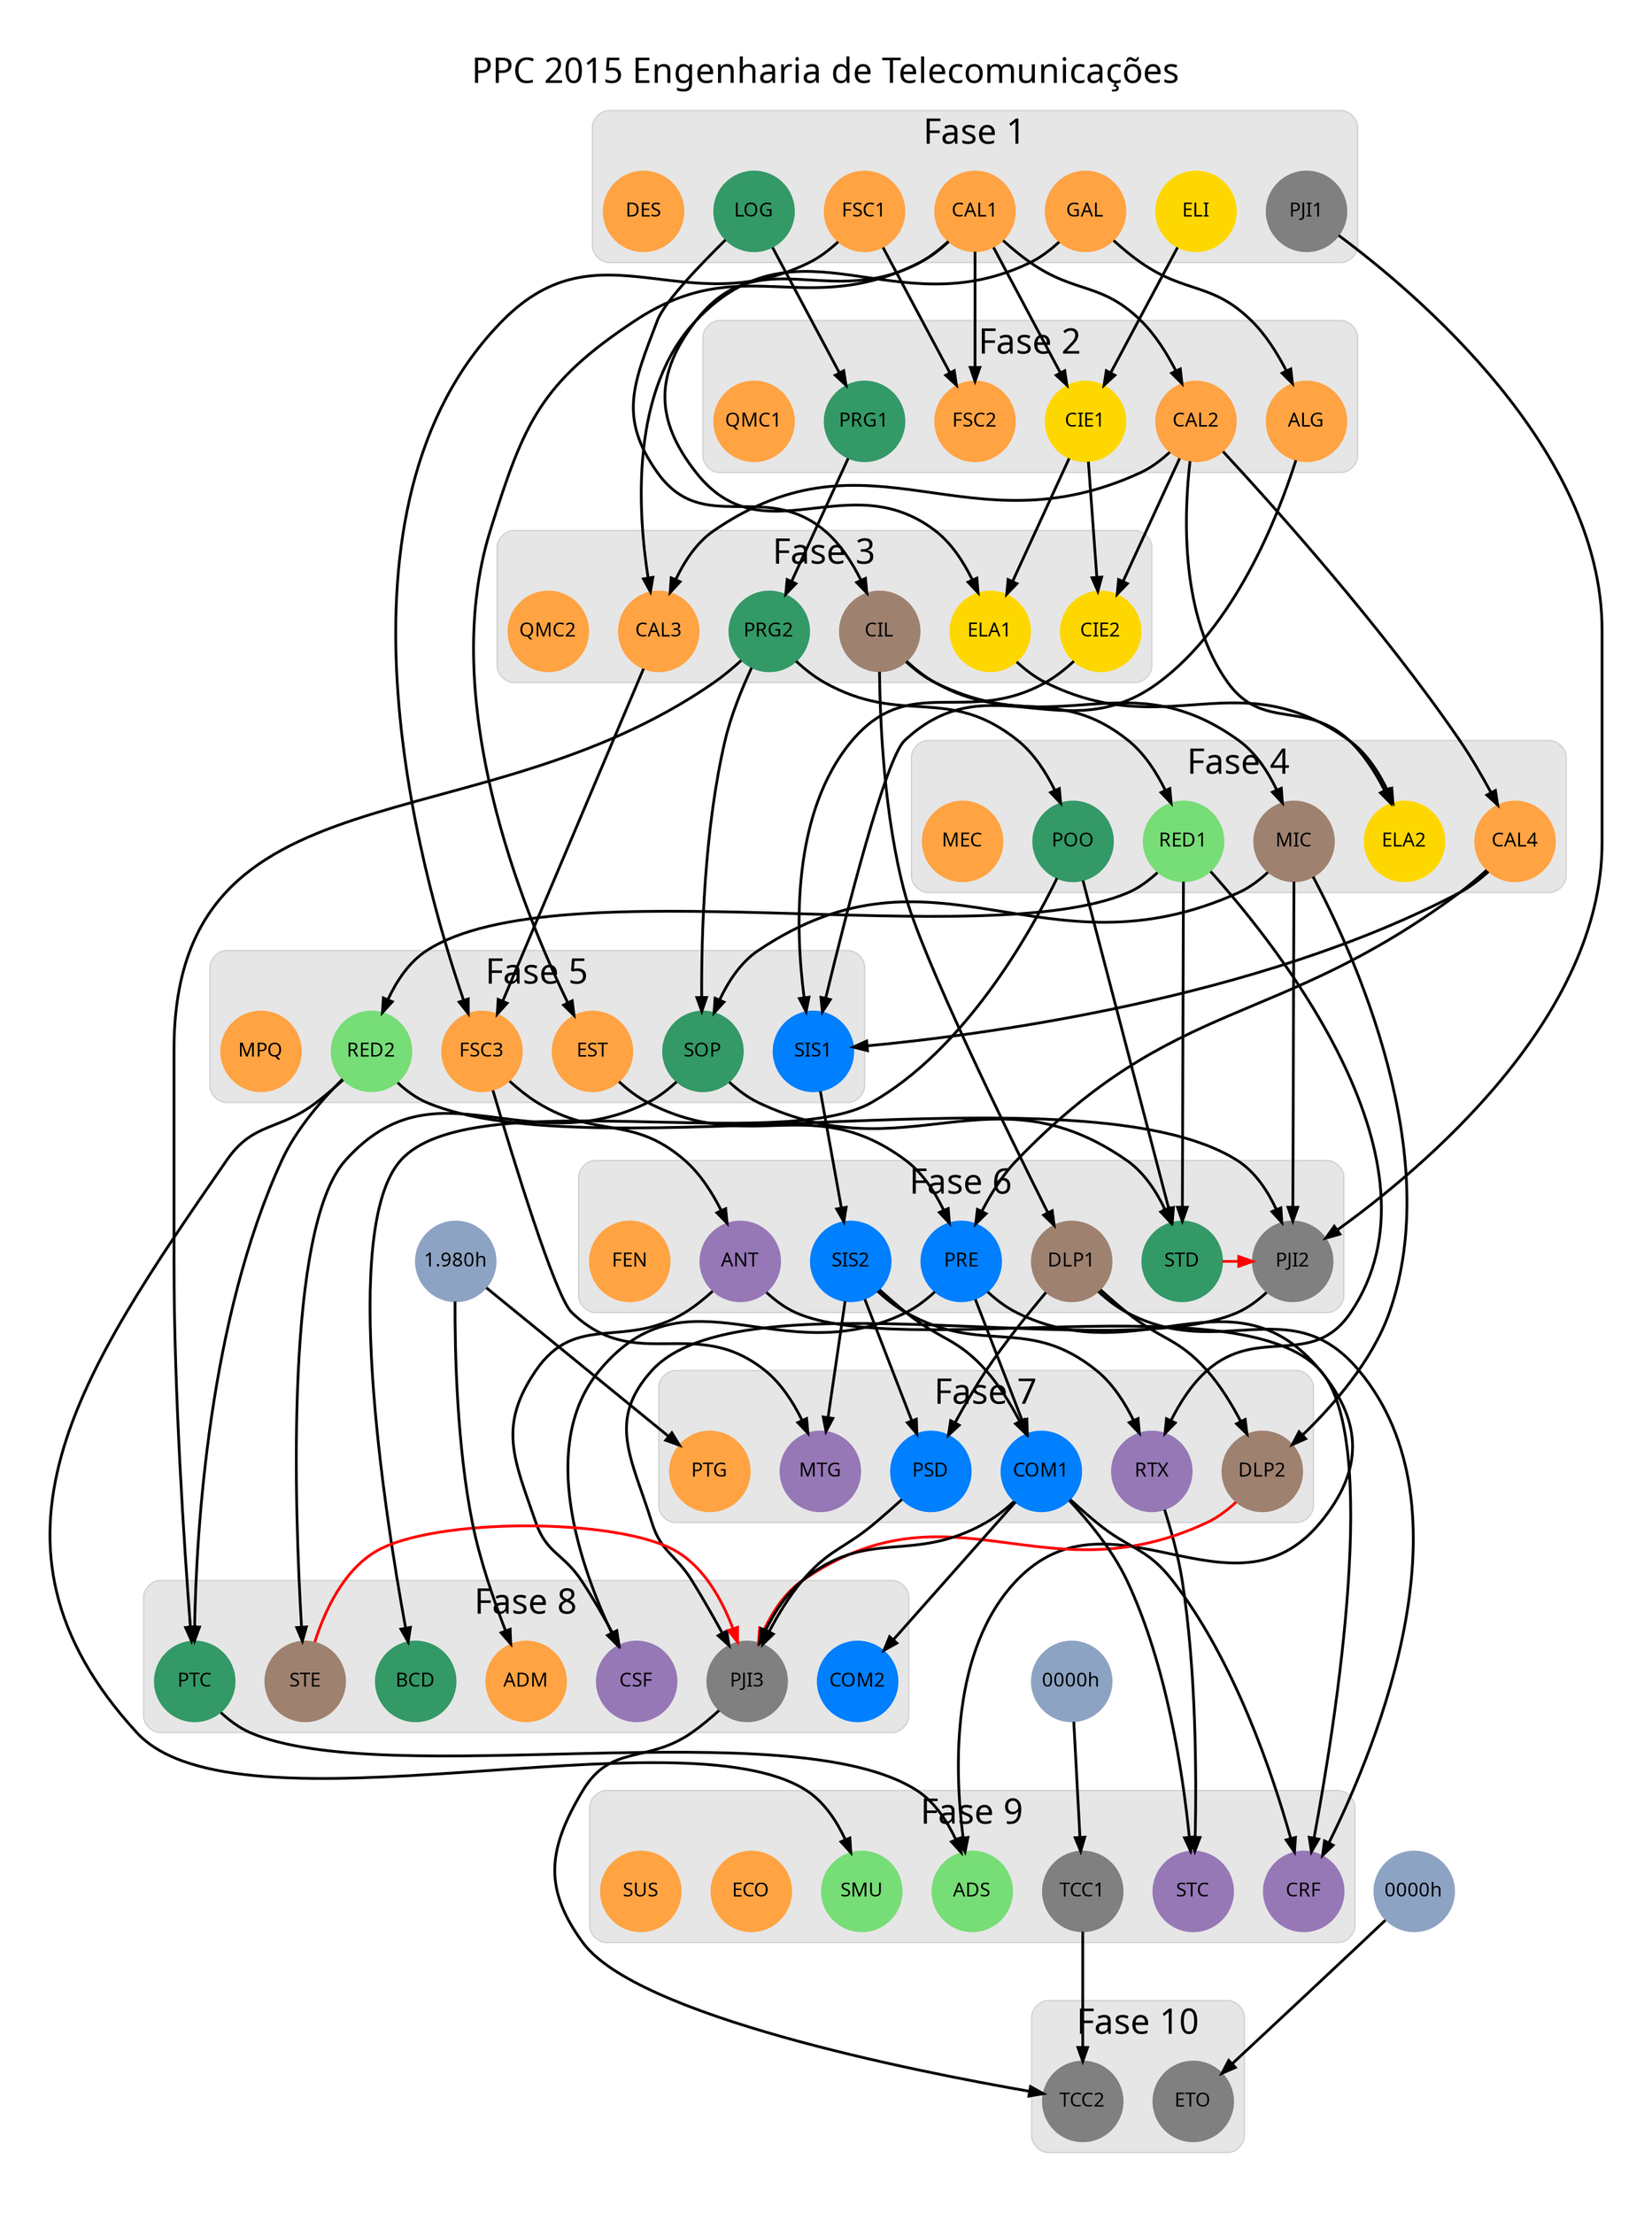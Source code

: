 digraph EngTelecom {
    layout = dot
    label ="PPC 2015 Engenharia de Telecomunicações"
    labelloc = t
    // bgcolor="#2e3e56"
	  pad="0.5" /* add padding round the edge of the graph */
    graph [nodesep=0.3, ranksep=1.3, fontname="helvetica Neue Ultra Light", fontcolor="#000000", fontsize=25]
    node [shape="circle", width=".8", style="filled", labelloc=c, fontname="helvetica Neue Ultra Light bold", fixedsize=true]
    // edge [color="#fcfcfc", penwidth="2", fontname="helvetica Neue Ultra Light"]
    edge [color="#000000", penwidth="2", fontname="helvetica Neue Ultra Light"]

    // Pré-requisitos
    
    // // deixando as disciplinas sem pré-requisito no mesmo nível do grafo
    // // remover esse bloco quando forem colocadas nos subgraph das fases
    // // { 
    // //   rank=same
    //   // laranja
    //   {} -> DES
    //   {} -> ESC
    //   {} -> PTG
    //   {} -> QMC1
    //   {} -> SUS
    //   {} -> CAL1
    //   {} -> GAL

    //   // cinza
    //   {} -> PJI1

    //   // marrrom
    //   {} -> ELD1

    //   // verde escuro
    //   {} -> LOG

    // // }

    // // Eixo laranja



    // fase 2
    {CAL1} -> CAL2
    {CAL1 FSC1} -> FSC2
    {CAL1 ELI} -> CIE1
    {GAL} -> ALG
    {LOG} -> PRG1
    
    // fase 3
    {CAL2 GAL} -> CAL3
    {CIE1 CAL2} -> CIE2
    {CIE1 CAL1} -> ELA1
    {LOG} -> CIL
    {PRG1} -> PRG2

    // fase 4
    {CAL2} -> CAL4
    {CIL} -> RED1
    {ELA1 CAL2} -> ELA2
    {CIL} -> MIC
    {PRG2} -> POO

    // fase 5
    {CAL1} -> EST
    {RED1} -> RED2
    {FSC1 CAL3} -> FSC3
    {PRG2 MIC} -> SOP
    {CAL4 ALG CIE2} -> SIS1

    // fase 6
    {EST CAL4} -> PRE
    {FSC3} -> ANT
    {RED1 POO SOP} -> STD
    {CIL} -> DLP1
    {SIS1} -> SIS2
    {PJI1 RED2 MIC} -> PJI2
    {STD} -> PJI2 [constraint=false,color="#FF0000"]

    // fase 7
    {RED1 SIS2} -> RTX
    {FSC3 SIS2} -> MTG
    {DLP1 MIC} -> DLP2
    {SIS2 DLP1} -> PSD
    {SIS2 PRE} -> COM1

    // fase 8
    {ANT PRE} -> CSF
    {POO} -> BCD
    {SOP} -> STE
    {PRG2 RED2} -> PTC
    {COM1} -> COM2
    {PJI2 PSD COM1} -> PJI3
    {STE DLP2} -> PJI3 [constraint=false,color="#FF0000"]

    // fase 9
    {RED2} -> SMU
    {PTC PRE} -> ADS
    {COM1 RTX} -> STC
    {COM1 DLP1 ANT} -> CRF
    {horasTCC} -> TCC1

    // fase 10
    {horasETO} -> ETO
    {TCC1 PJI3} -> TCC2

    // ADM e PTG
    {horas1980} -> ADM
    {horas1980} -> PTG


    // Fases

    subgraph cluster_fase1 {
      label = "Fase 1"
      style="rounded"
      bgcolor= "#e6e6e6" #"#5b6e8b"
      color = lightgrey

      DES CAL1 FSC1 GAL LOG PJI1 ELI
    }

    subgraph cluster_fase2 {
      label = "Fase 2"
      style="rounded"
      bgcolor="#e6e6e6"
      color = lightgrey

      QMC1 CAL2 FSC2 CIE1 ALG PRG1

    }

    subgraph clusterFase3 {
      label = "Fase 3"
      style="rounded"
      bgcolor="#e6e6e6"
      color = lightgrey

      QMC2 CAL3 CIE2 ELA1 CIL PRG2

    }

    subgraph clusterFase4 {
      label = "Fase 4"
      style="rounded"
      bgcolor="#e6e6e6"
      color=lightgrey

      MEC CAL4 RED1 ELA2 MIC POO 
    
    }

    subgraph cluster_fase5 {
      label = "Fase 5"
      style="rounded"
      bgcolor="#e6e6e6"
      color=lightgrey

      MPQ EST RED2 FSC3 SOP SIS1

    }


    subgraph cluster_fase6 {
      label = "Fase 6"
      style="rounded"
      bgcolor="#e6e6e6"
      color=lightgrey

      FEN PRE ANT STD DLP1 SIS2 PJI2


    }

    subgraph cluster_fase7 {
      label = "Fase 7"
      style="rounded"
      bgcolor="#e6e6e6"
      color=lightgrey

      PTG RTX MTG DLP2 PSD COM1 


    }

    subgraph cluster_fase8 {
      label = "Fase 8"
      style="rounded"
      bgcolor="#e6e6e6"
      color=lightgrey

      ADM CSF PTC BCD STE COM2 PJI3

    }

    subgraph cluster_fase9 {
      label = "Fase 9"
      style="rounded"
      bgcolor="#e6e6e6"
      color=lightgrey

      ECO SUS SMU ADS STC CRF TCC1

    }

    subgraph cluster_fase10 {
      label = "Fase 10"
      style="rounded"
      bgcolor="#e6e6e6"
      color=lightgrey

      TCC2 ETO
    }

    // A expressão regular abaixo serve para substituir as propriedades
    // dos nós, por exemplo, para adicionar a propriedade color

    // find: (\w{3,4}) (\[ch=\d{2,3})
    // replace: $1 $2, color="#FFA343, id=$1

    // propriedades dos nós

    horas1980 [label="1.980h", color="#8da3c3", id="horas1980"] # TODO rever isso para ADM
    horasTCC [label="0000h",  color="#8da3c3", id="horasTCC"] # 70% da CH atual, será preenchido pelo preprocess.gvpr
    horasETO [label="0000h",  color="#8da3c3", id="horasETO"] # 60% da CH atual, será preenchido pelo preprocess.gvpr

    ADM [ch=40, color="#FFA343", id=ADM] 
    ALG [ch=60, color="#FFA343", id=ALG]
    CAL1 [ch=80, color="#FFA343", id=CAL1]
    CAL2 [ch=80, color="#FFA343", id=CAL2]
    CAL3 [ch=80, color="#FFA343", id=CAL3]
    CAL4 [ch=80, color="#FFA343", id=CAL4]
    DES [ch=40, color="#FFA343", id=DES]
    ECO [ch=40, color="#FFA343", id=ECO]
    EST [ch=60, color="#FFA343", id=EST]
    FEN [ch=40, color="#FFA343", id=FEN]
    FSC1 [ch=80, color="#FFA343", id=FSC1]
    FSC2 [ch=80, color="#FFA343", id=FSC2]
    FSC3 [ch=100, color="#FFA343", id=FSC3] 
    GAL [ch=60, color="#FFA343", id=GAL]
    MEC [ch=40, color="#FFA343", id=MEC]
    MPQ [ch=40, color="#FFA343", id=MPQ]
    PTG [ch=40, color="#FFA343", id=PTG] 
    QMC1 [ch=60, color="#FFA343", id=QMC1]
    QMC2 [ch=40, color="#FFA343", id=QMC2]
    SUS [ch=40, color="#FFA343", id=SUS]



    CIE1 [ch=80, color="#FFD700", id=CIE1]
    CIE2 [ch=80, color="#FFD700", id=CIE2]
    ELA1 [ch=80, color="#FFD700", id=ELA1]
    ELA2 [ch=80, color="#FFD700", id=ELA2]
    ELI [ch=80, color="#FFD700", id=ELI]


    COM1 [ch=100, color="#007FFF", id=COM1]
    COM2 [ch=80, color="#007FFF", id=COM2]
    PRE [ch=60, color="#007FFF", id=PRE]
    PSD [ch=80, color="#007FFF", id=PSD]
    SIS1 [ch=80, color="#007FFF", id=SIS1]
    SIS2 [ch=60, color="#007FFF", id=SIS2]


    ETO [ch=400, color="#808080", id=ETO]
    PJI1 [ch=60, color="#808080", id=PJI1]
    PJI2 [ch=40, color="#808080", id=PJI2]
    PJI3 [ch=40, color="#808080", id=PJI3]
    TCC1 [ch=40, color="#808080", id=TCC1]
    TCC2 [ch=120, color="#808080", id=TCC2]


    MIC [ch=80, color="#9F8170", id=MIC]
    STE [ch=80, color="#9F8170", id=STE]
    DLP1 [ch=100, color="#9F8170", id=DLP1]
    DLP2 [ch=60, color="#9F8170", id=DLP2]
    CIL [ch=80, color="#9F8170", id=CIL]


    ANT [ch=80, color="#9678B6", id=ANT]
    CRF [ch=80, color="#9678B6", id=CRF]
    CSF [ch=80, color="#9678B6", id=CSF]
    MTG [ch=80, color="#9678B6", id=MTG]
    STC [ch=80, color="#9678B6", id=STC]
    RTX [ch=80, color="#9678B6", id=RTX]


    ADS [ch=60, color="#77DD77", id=ADS]
    SMU [ch=60, color="#77DD77", id=SMU]
    RED1 [ch=80, color="#77DD77", id=RED1]
    RED2 [ch=80, color="#77DD77", id=RED2]


    BCD [ch=60, color="#339966", id=BCD]
    LOG [ch=40, color="#339966", id=LOG]
    POO [ch=80, color="#339966", id=POO]
    PRG1 [ch=80, color="#339966", id=PRG1]
    PRG2 [ch=80, color="#339966", id=PRG2]
    PTC [ch=60, color="#339966", id=PTC]
    SOP [ch=80, color="#339966", id=SOP]
    STD [ch=60, color="#339966", id=STD]

}
